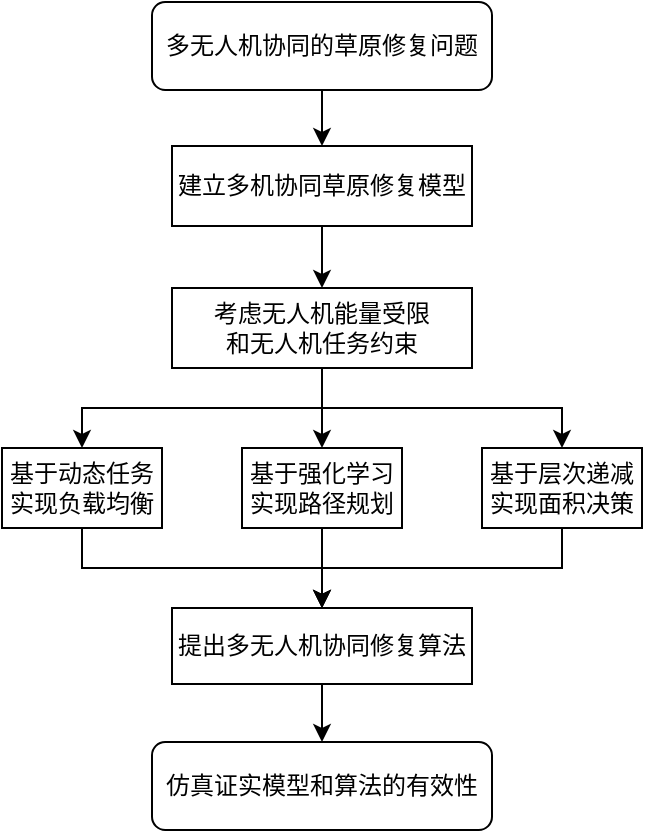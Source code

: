 <mxfile version="18.0.3" type="github">
  <diagram id="C5RBs43oDa-KdzZeNtuy" name="Page-1">
    <mxGraphModel dx="1209" dy="634" grid="1" gridSize="10" guides="1" tooltips="1" connect="1" arrows="1" fold="1" page="1" pageScale="1" pageWidth="827" pageHeight="1169" math="0" shadow="0">
      <root>
        <mxCell id="WIyWlLk6GJQsqaUBKTNV-0" />
        <mxCell id="WIyWlLk6GJQsqaUBKTNV-1" parent="WIyWlLk6GJQsqaUBKTNV-0" />
        <mxCell id="Kj3c9yN96UB_w5Sm31qa-5" style="edgeStyle=orthogonalEdgeStyle;rounded=0;orthogonalLoop=1;jettySize=auto;html=1;exitX=0.5;exitY=1;exitDx=0;exitDy=0;" edge="1" parent="WIyWlLk6GJQsqaUBKTNV-1" source="Kj3c9yN96UB_w5Sm31qa-0" target="Kj3c9yN96UB_w5Sm31qa-3">
          <mxGeometry relative="1" as="geometry" />
        </mxCell>
        <mxCell id="Kj3c9yN96UB_w5Sm31qa-0" value="多无人机协同的草原修复问题" style="rounded=1;whiteSpace=wrap;html=1;glass=0;shadow=0;sketch=0;gradientColor=none;" vertex="1" parent="WIyWlLk6GJQsqaUBKTNV-1">
          <mxGeometry x="295" y="30" width="170" height="44" as="geometry" />
        </mxCell>
        <mxCell id="Kj3c9yN96UB_w5Sm31qa-6" style="edgeStyle=orthogonalEdgeStyle;rounded=0;orthogonalLoop=1;jettySize=auto;html=1;exitX=0.5;exitY=1;exitDx=0;exitDy=0;" edge="1" parent="WIyWlLk6GJQsqaUBKTNV-1" source="Kj3c9yN96UB_w5Sm31qa-3" target="Kj3c9yN96UB_w5Sm31qa-4">
          <mxGeometry relative="1" as="geometry" />
        </mxCell>
        <mxCell id="Kj3c9yN96UB_w5Sm31qa-3" value="建立多机协同草原修复模型" style="rounded=0;whiteSpace=wrap;html=1;" vertex="1" parent="WIyWlLk6GJQsqaUBKTNV-1">
          <mxGeometry x="305" y="102" width="150" height="40" as="geometry" />
        </mxCell>
        <mxCell id="Kj3c9yN96UB_w5Sm31qa-13" style="edgeStyle=orthogonalEdgeStyle;rounded=0;orthogonalLoop=1;jettySize=auto;html=1;exitX=0.5;exitY=1;exitDx=0;exitDy=0;" edge="1" parent="WIyWlLk6GJQsqaUBKTNV-1" source="Kj3c9yN96UB_w5Sm31qa-4" target="Kj3c9yN96UB_w5Sm31qa-10">
          <mxGeometry relative="1" as="geometry" />
        </mxCell>
        <mxCell id="Kj3c9yN96UB_w5Sm31qa-14" style="edgeStyle=orthogonalEdgeStyle;rounded=0;orthogonalLoop=1;jettySize=auto;html=1;exitX=0.5;exitY=1;exitDx=0;exitDy=0;entryX=0.5;entryY=0;entryDx=0;entryDy=0;" edge="1" parent="WIyWlLk6GJQsqaUBKTNV-1" source="Kj3c9yN96UB_w5Sm31qa-4" target="Kj3c9yN96UB_w5Sm31qa-8">
          <mxGeometry relative="1" as="geometry" />
        </mxCell>
        <mxCell id="Kj3c9yN96UB_w5Sm31qa-15" style="edgeStyle=orthogonalEdgeStyle;rounded=0;orthogonalLoop=1;jettySize=auto;html=1;exitX=0.5;exitY=1;exitDx=0;exitDy=0;entryX=0.5;entryY=0;entryDx=0;entryDy=0;" edge="1" parent="WIyWlLk6GJQsqaUBKTNV-1" source="Kj3c9yN96UB_w5Sm31qa-4" target="Kj3c9yN96UB_w5Sm31qa-12">
          <mxGeometry relative="1" as="geometry" />
        </mxCell>
        <mxCell id="Kj3c9yN96UB_w5Sm31qa-4" value="考虑无人机能量受限&lt;br&gt;和无人机任务约束" style="rounded=0;whiteSpace=wrap;html=1;" vertex="1" parent="WIyWlLk6GJQsqaUBKTNV-1">
          <mxGeometry x="305" y="173" width="150" height="40" as="geometry" />
        </mxCell>
        <mxCell id="Kj3c9yN96UB_w5Sm31qa-26" style="edgeStyle=orthogonalEdgeStyle;rounded=0;orthogonalLoop=1;jettySize=auto;html=1;exitX=0.5;exitY=1;exitDx=0;exitDy=0;entryX=0.5;entryY=0;entryDx=0;entryDy=0;" edge="1" parent="WIyWlLk6GJQsqaUBKTNV-1" source="Kj3c9yN96UB_w5Sm31qa-8" target="Kj3c9yN96UB_w5Sm31qa-20">
          <mxGeometry relative="1" as="geometry" />
        </mxCell>
        <mxCell id="Kj3c9yN96UB_w5Sm31qa-8" value="基于强化学习&lt;br&gt;实现路径规划" style="rounded=0;whiteSpace=wrap;html=1;" vertex="1" parent="WIyWlLk6GJQsqaUBKTNV-1">
          <mxGeometry x="340" y="253" width="80" height="40" as="geometry" />
        </mxCell>
        <mxCell id="Kj3c9yN96UB_w5Sm31qa-28" style="edgeStyle=orthogonalEdgeStyle;rounded=0;orthogonalLoop=1;jettySize=auto;html=1;exitX=0.5;exitY=1;exitDx=0;exitDy=0;" edge="1" parent="WIyWlLk6GJQsqaUBKTNV-1" source="Kj3c9yN96UB_w5Sm31qa-10" target="Kj3c9yN96UB_w5Sm31qa-20">
          <mxGeometry relative="1" as="geometry" />
        </mxCell>
        <mxCell id="Kj3c9yN96UB_w5Sm31qa-10" value="基于动态任务&lt;br&gt;实现负载均衡" style="rounded=0;whiteSpace=wrap;html=1;" vertex="1" parent="WIyWlLk6GJQsqaUBKTNV-1">
          <mxGeometry x="220" y="253" width="80" height="40" as="geometry" />
        </mxCell>
        <mxCell id="Kj3c9yN96UB_w5Sm31qa-29" style="edgeStyle=orthogonalEdgeStyle;rounded=0;orthogonalLoop=1;jettySize=auto;html=1;exitX=0.5;exitY=1;exitDx=0;exitDy=0;entryX=0.5;entryY=0;entryDx=0;entryDy=0;" edge="1" parent="WIyWlLk6GJQsqaUBKTNV-1" source="Kj3c9yN96UB_w5Sm31qa-12" target="Kj3c9yN96UB_w5Sm31qa-20">
          <mxGeometry relative="1" as="geometry" />
        </mxCell>
        <mxCell id="Kj3c9yN96UB_w5Sm31qa-12" value="基于层次递减&lt;br&gt;实现面积决策" style="rounded=0;whiteSpace=wrap;html=1;" vertex="1" parent="WIyWlLk6GJQsqaUBKTNV-1">
          <mxGeometry x="460" y="253" width="80" height="40" as="geometry" />
        </mxCell>
        <mxCell id="Kj3c9yN96UB_w5Sm31qa-30" style="edgeStyle=orthogonalEdgeStyle;rounded=0;orthogonalLoop=1;jettySize=auto;html=1;exitX=0.5;exitY=1;exitDx=0;exitDy=0;entryX=0.5;entryY=0;entryDx=0;entryDy=0;" edge="1" parent="WIyWlLk6GJQsqaUBKTNV-1" source="Kj3c9yN96UB_w5Sm31qa-20" target="Kj3c9yN96UB_w5Sm31qa-25">
          <mxGeometry relative="1" as="geometry" />
        </mxCell>
        <mxCell id="Kj3c9yN96UB_w5Sm31qa-20" value="提出多无人机协同修复算法" style="rounded=0;whiteSpace=wrap;html=1;" vertex="1" parent="WIyWlLk6GJQsqaUBKTNV-1">
          <mxGeometry x="305" y="333" width="150" height="38" as="geometry" />
        </mxCell>
        <mxCell id="Kj3c9yN96UB_w5Sm31qa-25" value="仿真证实模型和算法的有效性" style="rounded=1;whiteSpace=wrap;html=1;glass=0;shadow=0;sketch=0;gradientColor=none;" vertex="1" parent="WIyWlLk6GJQsqaUBKTNV-1">
          <mxGeometry x="295" y="400" width="170" height="44" as="geometry" />
        </mxCell>
      </root>
    </mxGraphModel>
  </diagram>
</mxfile>
